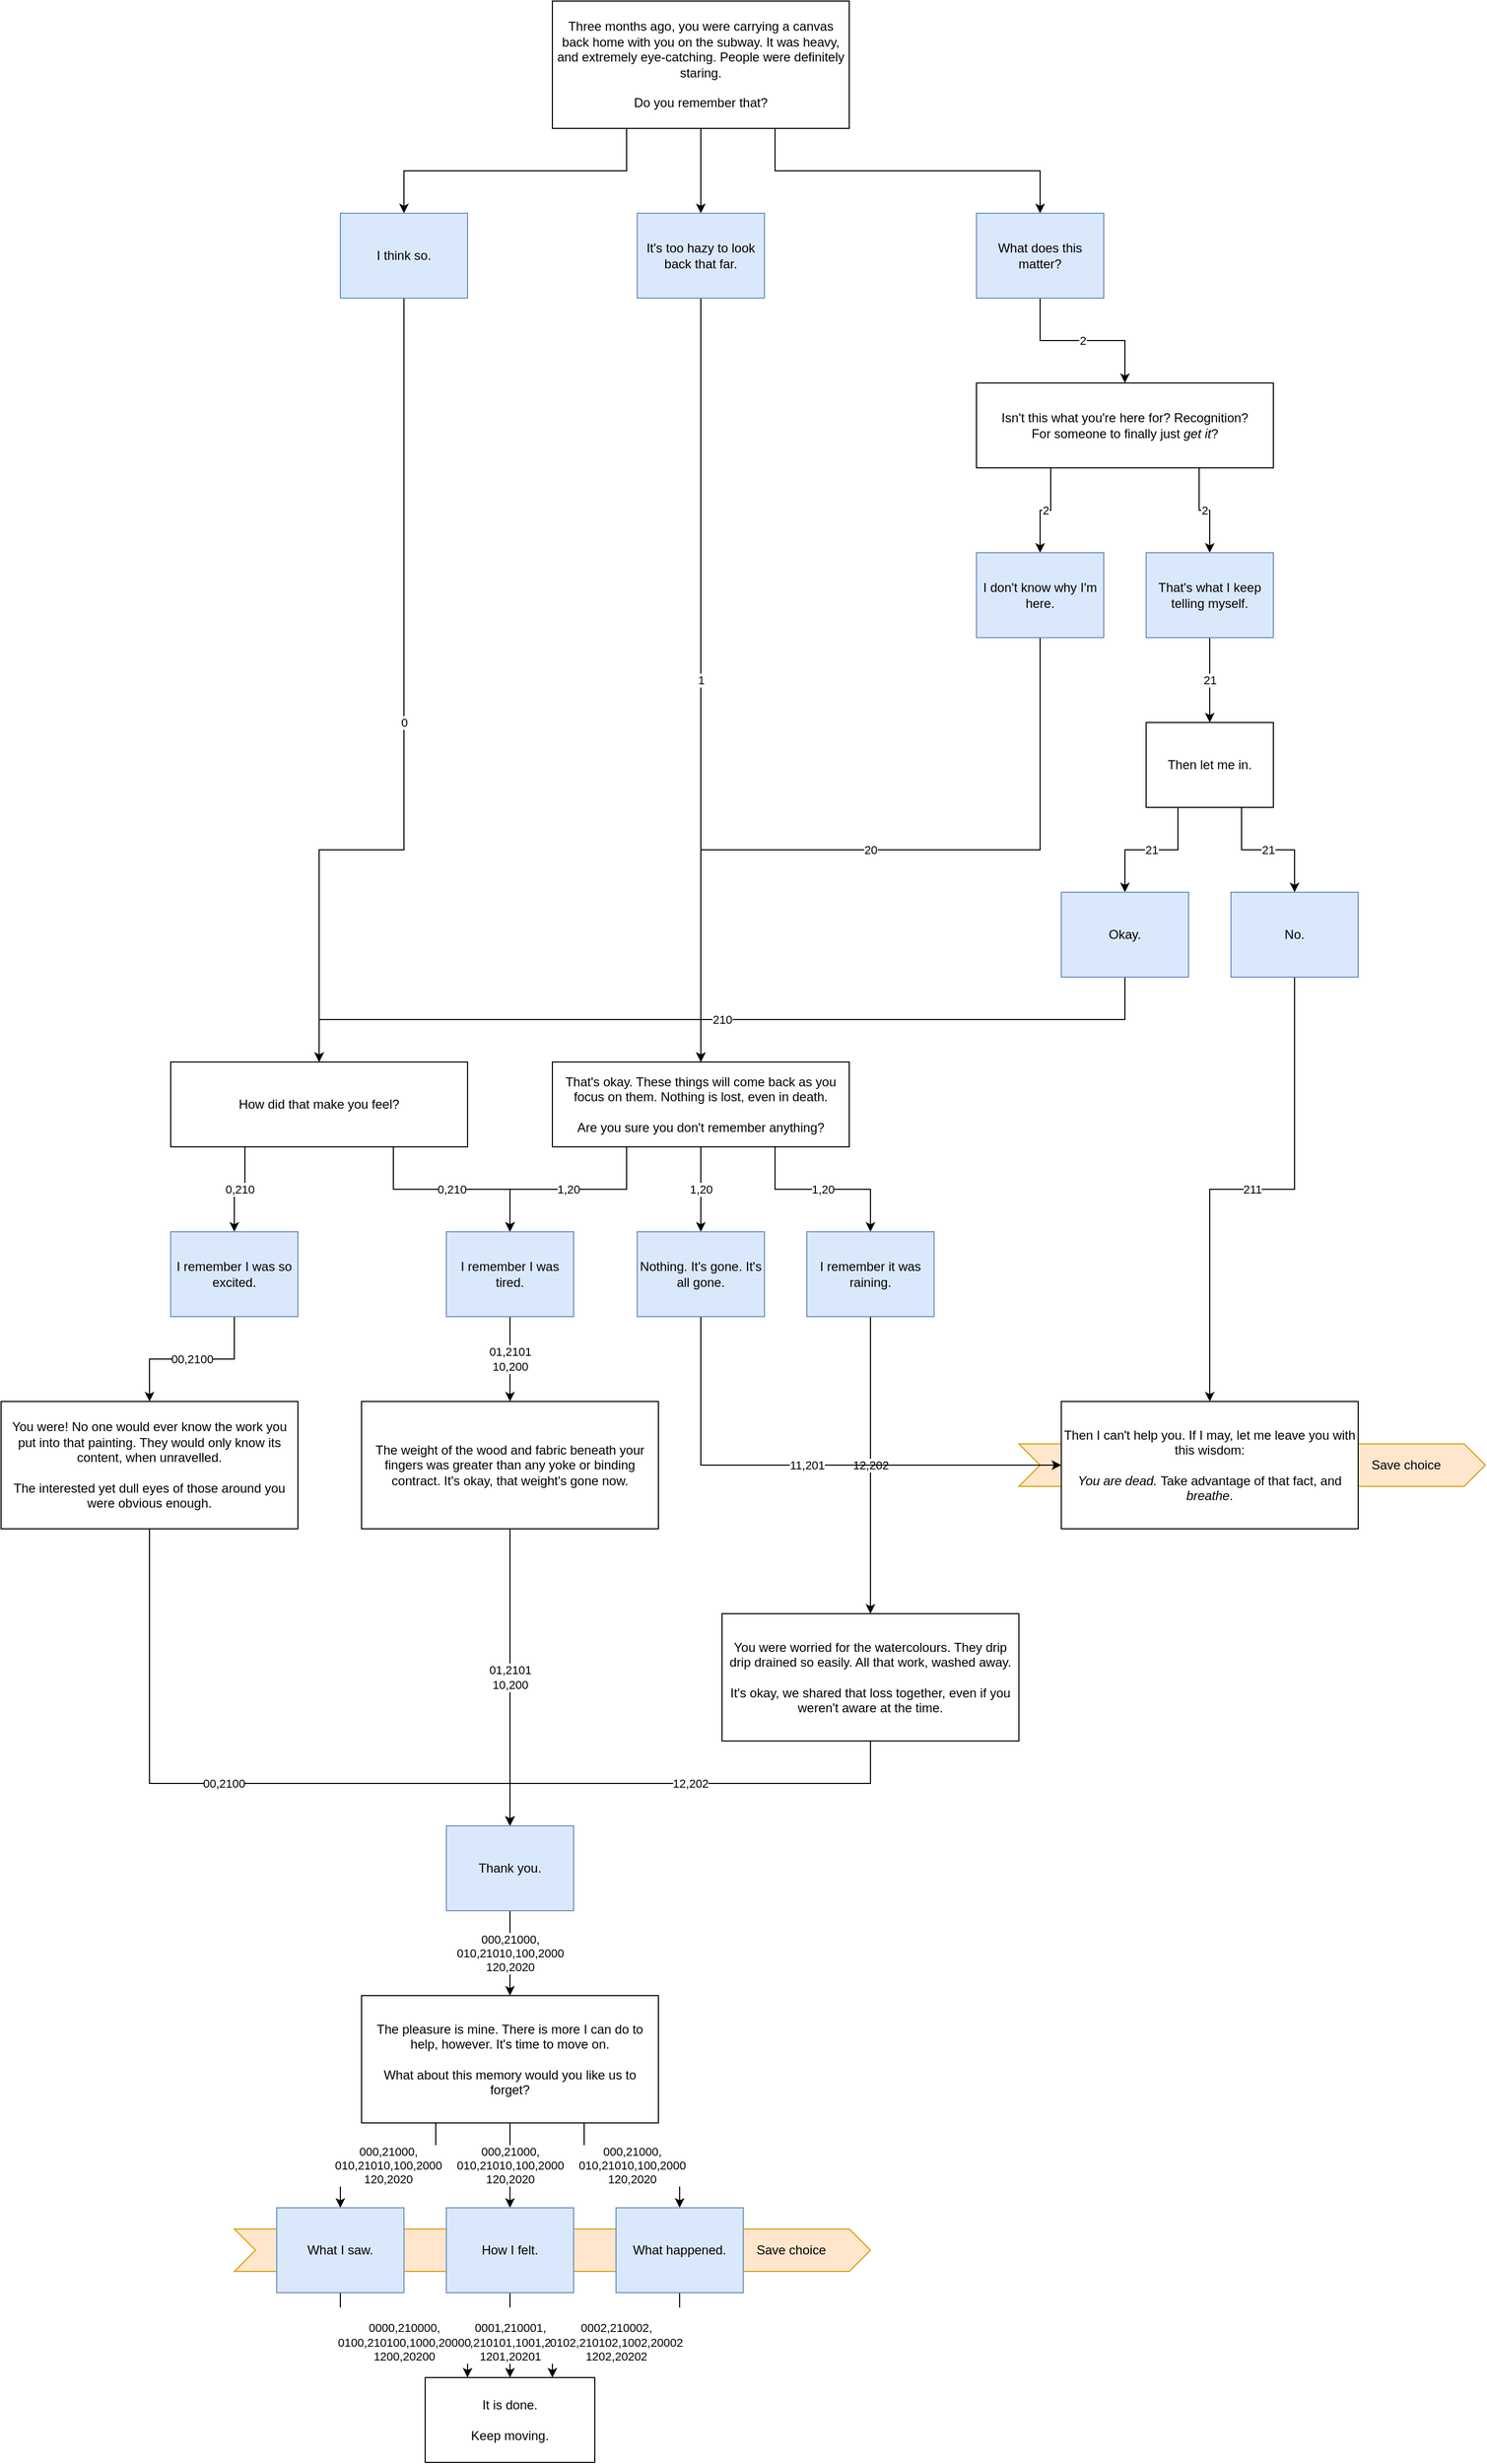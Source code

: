 <mxfile version="20.8.16" type="device"><diagram name="Page-1" id="pQX9E81zDKcZAxmBUOre"><mxGraphModel dx="2074" dy="1196" grid="1" gridSize="10" guides="1" tooltips="1" connect="1" arrows="1" fold="1" page="1" pageScale="1" pageWidth="800" pageHeight="1000" math="0" shadow="0"><root><mxCell id="0"/><mxCell id="1" parent="0"/><mxCell id="snW1mZvmBjCbT33pp-t--63" value="&lt;blockquote style=&quot;margin: 0 0 0 40px; border: none; padding: 0px;&quot;&gt;&lt;blockquote style=&quot;margin: 0 0 0 40px; border: none; padding: 0px;&quot;&gt;&lt;blockquote style=&quot;margin: 0 0 0 40px; border: none; padding: 0px;&quot;&gt;Save choice&lt;/blockquote&gt;&lt;/blockquote&gt;&lt;/blockquote&gt;" style="shape=step;perimeter=stepPerimeter;whiteSpace=wrap;html=1;fixedSize=1;fillColor=#ffe6cc;strokeColor=#d79b00;align=right;spacingRight=40;" vertex="1" parent="1"><mxGeometry x="260" y="2140" width="600" height="40" as="geometry"/></mxCell><mxCell id="snW1mZvmBjCbT33pp-t--44" value="Save choice" style="shape=step;perimeter=stepPerimeter;whiteSpace=wrap;html=1;fixedSize=1;fillColor=#ffe6cc;strokeColor=#d79b00;align=right;spacingRight=40;" vertex="1" parent="1"><mxGeometry x="1000" y="1400" width="440" height="40" as="geometry"/></mxCell><mxCell id="snW1mZvmBjCbT33pp-t--6" style="edgeStyle=orthogonalEdgeStyle;rounded=0;orthogonalLoop=1;jettySize=auto;html=1;exitX=0.25;exitY=1;exitDx=0;exitDy=0;entryX=0.5;entryY=0;entryDx=0;entryDy=0;" edge="1" parent="1" source="snW1mZvmBjCbT33pp-t--2" target="snW1mZvmBjCbT33pp-t--3"><mxGeometry relative="1" as="geometry"/></mxCell><mxCell id="snW1mZvmBjCbT33pp-t--7" style="edgeStyle=orthogonalEdgeStyle;rounded=0;orthogonalLoop=1;jettySize=auto;html=1;exitX=0.5;exitY=1;exitDx=0;exitDy=0;entryX=0.5;entryY=0;entryDx=0;entryDy=0;" edge="1" parent="1" source="snW1mZvmBjCbT33pp-t--2" target="snW1mZvmBjCbT33pp-t--4"><mxGeometry relative="1" as="geometry"/></mxCell><mxCell id="snW1mZvmBjCbT33pp-t--8" style="edgeStyle=orthogonalEdgeStyle;rounded=0;orthogonalLoop=1;jettySize=auto;html=1;exitX=0.75;exitY=1;exitDx=0;exitDy=0;entryX=0.5;entryY=0;entryDx=0;entryDy=0;" edge="1" parent="1" source="snW1mZvmBjCbT33pp-t--2" target="snW1mZvmBjCbT33pp-t--5"><mxGeometry relative="1" as="geometry"/></mxCell><mxCell id="snW1mZvmBjCbT33pp-t--2" value="Three months ago, you were carrying a canvas back home with you on the subway. It was heavy, and extremely eye-catching. People were definitely staring.&lt;br&gt;&lt;br&gt;Do you remember that?" style="rounded=0;whiteSpace=wrap;html=1;" vertex="1" parent="1"><mxGeometry x="560" y="40" width="280" height="120" as="geometry"/></mxCell><mxCell id="snW1mZvmBjCbT33pp-t--13" value="0" style="edgeStyle=orthogonalEdgeStyle;rounded=0;orthogonalLoop=1;jettySize=auto;html=1;exitX=0.5;exitY=1;exitDx=0;exitDy=0;entryX=0.5;entryY=0;entryDx=0;entryDy=0;" edge="1" parent="1" source="snW1mZvmBjCbT33pp-t--3" target="snW1mZvmBjCbT33pp-t--9"><mxGeometry relative="1" as="geometry"><Array as="points"><mxPoint x="420" y="840"/><mxPoint x="340" y="840"/></Array></mxGeometry></mxCell><mxCell id="snW1mZvmBjCbT33pp-t--3" value="I think so." style="rounded=0;whiteSpace=wrap;html=1;fillColor=#dae8fc;strokeColor=#6c8ebf;" vertex="1" parent="1"><mxGeometry x="360" y="240" width="120" height="80" as="geometry"/></mxCell><mxCell id="snW1mZvmBjCbT33pp-t--14" value="1" style="edgeStyle=orthogonalEdgeStyle;rounded=0;orthogonalLoop=1;jettySize=auto;html=1;exitX=0.5;exitY=1;exitDx=0;exitDy=0;entryX=0.5;entryY=0;entryDx=0;entryDy=0;" edge="1" parent="1" source="snW1mZvmBjCbT33pp-t--4" target="snW1mZvmBjCbT33pp-t--10"><mxGeometry relative="1" as="geometry"/></mxCell><mxCell id="snW1mZvmBjCbT33pp-t--4" value="It's too hazy to look back that far." style="rounded=0;whiteSpace=wrap;html=1;fillColor=#dae8fc;strokeColor=#6c8ebf;" vertex="1" parent="1"><mxGeometry x="640" y="240" width="120" height="80" as="geometry"/></mxCell><mxCell id="snW1mZvmBjCbT33pp-t--15" value="2" style="edgeStyle=orthogonalEdgeStyle;rounded=0;orthogonalLoop=1;jettySize=auto;html=1;exitX=0.5;exitY=1;exitDx=0;exitDy=0;entryX=0.5;entryY=0;entryDx=0;entryDy=0;" edge="1" parent="1" source="snW1mZvmBjCbT33pp-t--5" target="snW1mZvmBjCbT33pp-t--11"><mxGeometry relative="1" as="geometry"/></mxCell><mxCell id="snW1mZvmBjCbT33pp-t--5" value="What does this matter?" style="rounded=0;whiteSpace=wrap;html=1;fillColor=#dae8fc;strokeColor=#6c8ebf;" vertex="1" parent="1"><mxGeometry x="960" y="240" width="120" height="80" as="geometry"/></mxCell><mxCell id="snW1mZvmBjCbT33pp-t--24" value="0,210" style="edgeStyle=orthogonalEdgeStyle;rounded=0;orthogonalLoop=1;jettySize=auto;html=1;exitX=0.75;exitY=1;exitDx=0;exitDy=0;entryX=0.5;entryY=0;entryDx=0;entryDy=0;" edge="1" parent="1" source="snW1mZvmBjCbT33pp-t--9" target="snW1mZvmBjCbT33pp-t--17"><mxGeometry relative="1" as="geometry"/></mxCell><mxCell id="snW1mZvmBjCbT33pp-t--26" value="0,210" style="edgeStyle=orthogonalEdgeStyle;rounded=0;orthogonalLoop=1;jettySize=auto;html=1;exitX=0.25;exitY=1;exitDx=0;exitDy=0;entryX=0.5;entryY=0;entryDx=0;entryDy=0;" edge="1" parent="1" source="snW1mZvmBjCbT33pp-t--9" target="snW1mZvmBjCbT33pp-t--25"><mxGeometry relative="1" as="geometry"/></mxCell><mxCell id="snW1mZvmBjCbT33pp-t--9" value="How did that make you feel?" style="rounded=0;whiteSpace=wrap;html=1;" vertex="1" parent="1"><mxGeometry x="200" y="1040" width="280" height="80" as="geometry"/></mxCell><mxCell id="snW1mZvmBjCbT33pp-t--19" value="1,20" style="edgeStyle=orthogonalEdgeStyle;rounded=0;orthogonalLoop=1;jettySize=auto;html=1;exitX=0.5;exitY=1;exitDx=0;exitDy=0;entryX=0.5;entryY=0;entryDx=0;entryDy=0;" edge="1" parent="1" source="snW1mZvmBjCbT33pp-t--10" target="snW1mZvmBjCbT33pp-t--18"><mxGeometry relative="1" as="geometry"/></mxCell><mxCell id="snW1mZvmBjCbT33pp-t--22" value="1,20" style="edgeStyle=orthogonalEdgeStyle;rounded=0;orthogonalLoop=1;jettySize=auto;html=1;exitX=0.25;exitY=1;exitDx=0;exitDy=0;entryX=0.5;entryY=0;entryDx=0;entryDy=0;" edge="1" parent="1" source="snW1mZvmBjCbT33pp-t--10" target="snW1mZvmBjCbT33pp-t--17"><mxGeometry relative="1" as="geometry"/></mxCell><mxCell id="snW1mZvmBjCbT33pp-t--23" value="1,20" style="edgeStyle=orthogonalEdgeStyle;rounded=0;orthogonalLoop=1;jettySize=auto;html=1;exitX=0.75;exitY=1;exitDx=0;exitDy=0;entryX=0.5;entryY=0;entryDx=0;entryDy=0;" edge="1" parent="1" source="snW1mZvmBjCbT33pp-t--10" target="snW1mZvmBjCbT33pp-t--16"><mxGeometry relative="1" as="geometry"/></mxCell><mxCell id="snW1mZvmBjCbT33pp-t--10" value="That's okay. These things will come back as you focus on them. Nothing is lost, even in death.&lt;br&gt;&lt;br&gt;Are you sure you don't remember anything?" style="rounded=0;whiteSpace=wrap;html=1;" vertex="1" parent="1"><mxGeometry x="560" y="1040" width="280" height="80" as="geometry"/></mxCell><mxCell id="snW1mZvmBjCbT33pp-t--30" value="2" style="edgeStyle=orthogonalEdgeStyle;rounded=0;orthogonalLoop=1;jettySize=auto;html=1;exitX=0.25;exitY=1;exitDx=0;exitDy=0;entryX=0.5;entryY=0;entryDx=0;entryDy=0;" edge="1" parent="1" source="snW1mZvmBjCbT33pp-t--11" target="snW1mZvmBjCbT33pp-t--28"><mxGeometry relative="1" as="geometry"/></mxCell><mxCell id="snW1mZvmBjCbT33pp-t--31" value="2" style="edgeStyle=orthogonalEdgeStyle;rounded=0;orthogonalLoop=1;jettySize=auto;html=1;exitX=0.75;exitY=1;exitDx=0;exitDy=0;entryX=0.5;entryY=0;entryDx=0;entryDy=0;" edge="1" parent="1" source="snW1mZvmBjCbT33pp-t--11" target="snW1mZvmBjCbT33pp-t--29"><mxGeometry relative="1" as="geometry"/></mxCell><mxCell id="snW1mZvmBjCbT33pp-t--11" value="Isn't this what you're here for? Recognition?&lt;br&gt;For someone to finally just &lt;i&gt;get it&lt;/i&gt;?" style="rounded=0;whiteSpace=wrap;html=1;" vertex="1" parent="1"><mxGeometry x="960" y="400" width="280" height="80" as="geometry"/></mxCell><mxCell id="snW1mZvmBjCbT33pp-t--48" value="12,202" style="edgeStyle=orthogonalEdgeStyle;rounded=0;orthogonalLoop=1;jettySize=auto;html=1;exitX=0.5;exitY=1;exitDx=0;exitDy=0;entryX=0.5;entryY=0;entryDx=0;entryDy=0;" edge="1" parent="1" source="snW1mZvmBjCbT33pp-t--16" target="snW1mZvmBjCbT33pp-t--47"><mxGeometry relative="1" as="geometry"/></mxCell><mxCell id="snW1mZvmBjCbT33pp-t--16" value="I remember it was raining." style="rounded=0;whiteSpace=wrap;html=1;fillColor=#dae8fc;strokeColor=#6c8ebf;" vertex="1" parent="1"><mxGeometry x="800" y="1200" width="120" height="80" as="geometry"/></mxCell><mxCell id="snW1mZvmBjCbT33pp-t--49" value="01,2101&lt;br&gt;10,200" style="edgeStyle=orthogonalEdgeStyle;rounded=0;orthogonalLoop=1;jettySize=auto;html=1;exitX=0.5;exitY=1;exitDx=0;exitDy=0;entryX=0.5;entryY=0;entryDx=0;entryDy=0;" edge="1" parent="1" source="snW1mZvmBjCbT33pp-t--17" target="snW1mZvmBjCbT33pp-t--46"><mxGeometry relative="1" as="geometry"><mxPoint as="offset"/></mxGeometry></mxCell><mxCell id="snW1mZvmBjCbT33pp-t--17" value="I remember I was tired." style="rounded=0;whiteSpace=wrap;html=1;fillColor=#dae8fc;strokeColor=#6c8ebf;" vertex="1" parent="1"><mxGeometry x="460" y="1200" width="120" height="80" as="geometry"/></mxCell><mxCell id="snW1mZvmBjCbT33pp-t--43" value="11,201" style="edgeStyle=orthogonalEdgeStyle;rounded=0;orthogonalLoop=1;jettySize=auto;html=1;exitX=0.5;exitY=1;exitDx=0;exitDy=0;entryX=0;entryY=0.5;entryDx=0;entryDy=0;" edge="1" parent="1" source="snW1mZvmBjCbT33pp-t--18" target="snW1mZvmBjCbT33pp-t--41"><mxGeometry relative="1" as="geometry"/></mxCell><mxCell id="snW1mZvmBjCbT33pp-t--18" value="Nothing. It's gone. It's all gone." style="rounded=0;whiteSpace=wrap;html=1;fillColor=#dae8fc;strokeColor=#6c8ebf;" vertex="1" parent="1"><mxGeometry x="640" y="1200" width="120" height="80" as="geometry"/></mxCell><mxCell id="snW1mZvmBjCbT33pp-t--50" value="00,2100" style="edgeStyle=orthogonalEdgeStyle;rounded=0;orthogonalLoop=1;jettySize=auto;html=1;exitX=0.5;exitY=1;exitDx=0;exitDy=0;entryX=0.5;entryY=0;entryDx=0;entryDy=0;" edge="1" parent="1" source="snW1mZvmBjCbT33pp-t--25" target="snW1mZvmBjCbT33pp-t--45"><mxGeometry relative="1" as="geometry"/></mxCell><mxCell id="snW1mZvmBjCbT33pp-t--25" value="I remember I was so excited." style="rounded=0;whiteSpace=wrap;html=1;fillColor=#dae8fc;strokeColor=#6c8ebf;" vertex="1" parent="1"><mxGeometry x="200" y="1200" width="120" height="80" as="geometry"/></mxCell><mxCell id="snW1mZvmBjCbT33pp-t--32" value="20" style="edgeStyle=orthogonalEdgeStyle;rounded=0;orthogonalLoop=1;jettySize=auto;html=1;exitX=0.5;exitY=1;exitDx=0;exitDy=0;entryX=0.5;entryY=0;entryDx=0;entryDy=0;" edge="1" parent="1" source="snW1mZvmBjCbT33pp-t--28" target="snW1mZvmBjCbT33pp-t--10"><mxGeometry relative="1" as="geometry"/></mxCell><mxCell id="snW1mZvmBjCbT33pp-t--28" value="I don't know why I'm here." style="rounded=0;whiteSpace=wrap;html=1;fillColor=#dae8fc;strokeColor=#6c8ebf;" vertex="1" parent="1"><mxGeometry x="960" y="560" width="120" height="80" as="geometry"/></mxCell><mxCell id="snW1mZvmBjCbT33pp-t--34" value="21" style="edgeStyle=orthogonalEdgeStyle;rounded=0;orthogonalLoop=1;jettySize=auto;html=1;exitX=0.5;exitY=1;exitDx=0;exitDy=0;entryX=0.5;entryY=0;entryDx=0;entryDy=0;" edge="1" parent="1" source="snW1mZvmBjCbT33pp-t--29" target="snW1mZvmBjCbT33pp-t--33"><mxGeometry relative="1" as="geometry"/></mxCell><mxCell id="snW1mZvmBjCbT33pp-t--29" value="That's what I keep telling myself." style="rounded=0;whiteSpace=wrap;html=1;fillColor=#dae8fc;strokeColor=#6c8ebf;" vertex="1" parent="1"><mxGeometry x="1120" y="560" width="120" height="80" as="geometry"/></mxCell><mxCell id="snW1mZvmBjCbT33pp-t--37" value="21" style="edgeStyle=orthogonalEdgeStyle;rounded=0;orthogonalLoop=1;jettySize=auto;html=1;exitX=0.25;exitY=1;exitDx=0;exitDy=0;entryX=0.5;entryY=0;entryDx=0;entryDy=0;" edge="1" parent="1" source="snW1mZvmBjCbT33pp-t--33" target="snW1mZvmBjCbT33pp-t--35"><mxGeometry relative="1" as="geometry"/></mxCell><mxCell id="snW1mZvmBjCbT33pp-t--38" value="21" style="edgeStyle=orthogonalEdgeStyle;rounded=0;orthogonalLoop=1;jettySize=auto;html=1;exitX=0.75;exitY=1;exitDx=0;exitDy=0;entryX=0.5;entryY=0;entryDx=0;entryDy=0;" edge="1" parent="1" source="snW1mZvmBjCbT33pp-t--33" target="snW1mZvmBjCbT33pp-t--36"><mxGeometry relative="1" as="geometry"/></mxCell><mxCell id="snW1mZvmBjCbT33pp-t--33" value="Then let me in." style="rounded=0;whiteSpace=wrap;html=1;" vertex="1" parent="1"><mxGeometry x="1120" y="720" width="120" height="80" as="geometry"/></mxCell><mxCell id="snW1mZvmBjCbT33pp-t--40" value="210" style="edgeStyle=orthogonalEdgeStyle;rounded=0;orthogonalLoop=1;jettySize=auto;html=1;exitX=0.5;exitY=1;exitDx=0;exitDy=0;entryX=0.5;entryY=0;entryDx=0;entryDy=0;" edge="1" parent="1" source="snW1mZvmBjCbT33pp-t--35" target="snW1mZvmBjCbT33pp-t--9"><mxGeometry relative="1" as="geometry"/></mxCell><mxCell id="snW1mZvmBjCbT33pp-t--35" value="Okay." style="rounded=0;whiteSpace=wrap;html=1;fillColor=#dae8fc;strokeColor=#6c8ebf;" vertex="1" parent="1"><mxGeometry x="1040" y="880" width="120" height="80" as="geometry"/></mxCell><mxCell id="snW1mZvmBjCbT33pp-t--42" value="211" style="edgeStyle=orthogonalEdgeStyle;rounded=0;orthogonalLoop=1;jettySize=auto;html=1;exitX=0.5;exitY=1;exitDx=0;exitDy=0;entryX=0.5;entryY=0;entryDx=0;entryDy=0;" edge="1" parent="1" source="snW1mZvmBjCbT33pp-t--36" target="snW1mZvmBjCbT33pp-t--41"><mxGeometry relative="1" as="geometry"/></mxCell><mxCell id="snW1mZvmBjCbT33pp-t--36" value="No." style="rounded=0;whiteSpace=wrap;html=1;fillColor=#dae8fc;strokeColor=#6c8ebf;" vertex="1" parent="1"><mxGeometry x="1200" y="880" width="120" height="80" as="geometry"/></mxCell><mxCell id="snW1mZvmBjCbT33pp-t--41" value="Then I can't help you. If I may, let me leave you with this wisdom:&lt;br&gt;&lt;br&gt;&lt;i&gt;You are dead. &lt;/i&gt;Take advantage of that fact, and &lt;i&gt;breathe&lt;/i&gt;." style="rounded=0;whiteSpace=wrap;html=1;" vertex="1" parent="1"><mxGeometry x="1040" y="1360" width="280" height="120" as="geometry"/></mxCell><mxCell id="snW1mZvmBjCbT33pp-t--53" value="00,2100" style="edgeStyle=orthogonalEdgeStyle;rounded=0;orthogonalLoop=1;jettySize=auto;html=1;exitX=0.5;exitY=1;exitDx=0;exitDy=0;" edge="1" parent="1" source="snW1mZvmBjCbT33pp-t--45"><mxGeometry relative="1" as="geometry"><mxPoint x="520" y="1760" as="targetPoint"/><Array as="points"><mxPoint x="180" y="1720"/><mxPoint x="520" y="1720"/></Array></mxGeometry></mxCell><mxCell id="snW1mZvmBjCbT33pp-t--45" value="You were! No one would ever know the work you put into that painting. They would only know its content, when unravelled.&lt;br&gt;&lt;br&gt;The interested yet dull eyes of those around you were obvious enough." style="rounded=0;whiteSpace=wrap;html=1;" vertex="1" parent="1"><mxGeometry x="40" y="1360" width="280" height="120" as="geometry"/></mxCell><mxCell id="snW1mZvmBjCbT33pp-t--52" value="01,2101&lt;br style=&quot;border-color: var(--border-color);&quot;&gt;10,200" style="edgeStyle=orthogonalEdgeStyle;rounded=0;orthogonalLoop=1;jettySize=auto;html=1;exitX=0.5;exitY=1;exitDx=0;exitDy=0;entryX=0.5;entryY=0;entryDx=0;entryDy=0;" edge="1" parent="1" source="snW1mZvmBjCbT33pp-t--46" target="snW1mZvmBjCbT33pp-t--51"><mxGeometry relative="1" as="geometry"/></mxCell><mxCell id="snW1mZvmBjCbT33pp-t--46" value="The weight of the wood and fabric beneath your fingers was greater than any yoke or binding contract. It's okay, that weight's gone now." style="rounded=0;whiteSpace=wrap;html=1;" vertex="1" parent="1"><mxGeometry x="380" y="1360" width="280" height="120" as="geometry"/></mxCell><mxCell id="snW1mZvmBjCbT33pp-t--54" value="12,202" style="edgeStyle=orthogonalEdgeStyle;rounded=0;orthogonalLoop=1;jettySize=auto;html=1;exitX=0.5;exitY=1;exitDx=0;exitDy=0;entryX=0.5;entryY=0;entryDx=0;entryDy=0;" edge="1" parent="1" source="snW1mZvmBjCbT33pp-t--47" target="snW1mZvmBjCbT33pp-t--51"><mxGeometry relative="1" as="geometry"/></mxCell><mxCell id="snW1mZvmBjCbT33pp-t--47" value="You were worried for the watercolours. They drip drip drained so easily. All that work, washed away.&lt;br&gt;&lt;br&gt;It's okay, we shared that loss together, even if you weren't aware at the time." style="rounded=0;whiteSpace=wrap;html=1;" vertex="1" parent="1"><mxGeometry x="720" y="1560" width="280" height="120" as="geometry"/></mxCell><mxCell id="snW1mZvmBjCbT33pp-t--56" value="000,21000,&lt;br&gt;010,21010,100,2000&lt;br&gt;120,2020" style="edgeStyle=orthogonalEdgeStyle;rounded=0;orthogonalLoop=1;jettySize=auto;html=1;exitX=0.5;exitY=1;exitDx=0;exitDy=0;entryX=0.5;entryY=0;entryDx=0;entryDy=0;" edge="1" parent="1" source="snW1mZvmBjCbT33pp-t--51" target="snW1mZvmBjCbT33pp-t--55"><mxGeometry relative="1" as="geometry"/></mxCell><mxCell id="snW1mZvmBjCbT33pp-t--51" value="Thank you." style="rounded=0;whiteSpace=wrap;html=1;fillColor=#dae8fc;strokeColor=#6c8ebf;" vertex="1" parent="1"><mxGeometry x="460" y="1760" width="120" height="80" as="geometry"/></mxCell><mxCell id="snW1mZvmBjCbT33pp-t--60" value="000,21000,&lt;br style=&quot;border-color: var(--border-color);&quot;&gt;010,21010,100,2000&lt;br style=&quot;border-color: var(--border-color);&quot;&gt;120,2020" style="edgeStyle=orthogonalEdgeStyle;rounded=0;orthogonalLoop=1;jettySize=auto;html=1;exitX=0.25;exitY=1;exitDx=0;exitDy=0;entryX=0.5;entryY=0;entryDx=0;entryDy=0;" edge="1" parent="1" source="snW1mZvmBjCbT33pp-t--55" target="snW1mZvmBjCbT33pp-t--58"><mxGeometry relative="1" as="geometry"/></mxCell><mxCell id="snW1mZvmBjCbT33pp-t--61" value="000,21000,&lt;br style=&quot;border-color: var(--border-color);&quot;&gt;010,21010,100,2000&lt;br style=&quot;border-color: var(--border-color);&quot;&gt;120,2020" style="edgeStyle=orthogonalEdgeStyle;rounded=0;orthogonalLoop=1;jettySize=auto;html=1;exitX=0.5;exitY=1;exitDx=0;exitDy=0;entryX=0.5;entryY=0;entryDx=0;entryDy=0;" edge="1" parent="1" source="snW1mZvmBjCbT33pp-t--55" target="snW1mZvmBjCbT33pp-t--57"><mxGeometry relative="1" as="geometry"/></mxCell><mxCell id="snW1mZvmBjCbT33pp-t--62" value="000,21000,&lt;br style=&quot;border-color: var(--border-color);&quot;&gt;010,21010,100,2000&lt;br style=&quot;border-color: var(--border-color);&quot;&gt;120,2020" style="edgeStyle=orthogonalEdgeStyle;rounded=0;orthogonalLoop=1;jettySize=auto;html=1;exitX=0.75;exitY=1;exitDx=0;exitDy=0;entryX=0.5;entryY=0;entryDx=0;entryDy=0;" edge="1" parent="1" source="snW1mZvmBjCbT33pp-t--55" target="snW1mZvmBjCbT33pp-t--59"><mxGeometry relative="1" as="geometry"/></mxCell><mxCell id="snW1mZvmBjCbT33pp-t--55" value="The pleasure is mine. There is more I can do to help, however. It's time to move on.&lt;br&gt;&lt;br&gt;What about this memory would you like us to forget?" style="rounded=0;whiteSpace=wrap;html=1;" vertex="1" parent="1"><mxGeometry x="380" y="1920" width="280" height="120" as="geometry"/></mxCell><mxCell id="snW1mZvmBjCbT33pp-t--66" value="&lt;br style=&quot;border-color: var(--border-color);&quot;&gt;0001,210001,&lt;br style=&quot;border-color: var(--border-color);&quot;&gt;&lt;span style=&quot;border-color: var(--border-color);&quot;&gt;0101,210101,1001,20001&lt;/span&gt;&lt;br style=&quot;border-color: var(--border-color);&quot;&gt;&lt;span style=&quot;border-color: var(--border-color);&quot;&gt;1201,20201&lt;/span&gt;" style="edgeStyle=orthogonalEdgeStyle;rounded=0;orthogonalLoop=1;jettySize=auto;html=1;exitX=0.5;exitY=1;exitDx=0;exitDy=0;entryX=0.5;entryY=0;entryDx=0;entryDy=0;" edge="1" parent="1" source="snW1mZvmBjCbT33pp-t--57" target="snW1mZvmBjCbT33pp-t--64"><mxGeometry relative="1" as="geometry"><mxPoint as="offset"/></mxGeometry></mxCell><mxCell id="snW1mZvmBjCbT33pp-t--57" value="How I felt." style="rounded=0;whiteSpace=wrap;html=1;fillColor=#dae8fc;strokeColor=#6c8ebf;" vertex="1" parent="1"><mxGeometry x="460" y="2120" width="120" height="80" as="geometry"/></mxCell><mxCell id="snW1mZvmBjCbT33pp-t--65" value="&lt;br&gt;&lt;span style=&quot;color: rgb(0, 0, 0); font-family: Helvetica; font-size: 11px; font-style: normal; font-variant-ligatures: normal; font-variant-caps: normal; font-weight: 400; letter-spacing: normal; orphans: 2; text-align: center; text-indent: 0px; text-transform: none; widows: 2; word-spacing: 0px; -webkit-text-stroke-width: 0px; background-color: rgb(255, 255, 255); text-decoration-thickness: initial; text-decoration-style: initial; text-decoration-color: initial; float: none; display: inline !important;&quot;&gt;0000,210000,&lt;/span&gt;&lt;br style=&quot;border-color: var(--border-color); color: rgb(0, 0, 0); font-family: Helvetica; font-size: 11px; font-style: normal; font-variant-ligatures: normal; font-variant-caps: normal; font-weight: 400; letter-spacing: normal; orphans: 2; text-align: center; text-indent: 0px; text-transform: none; widows: 2; word-spacing: 0px; -webkit-text-stroke-width: 0px; text-decoration-thickness: initial; text-decoration-style: initial; text-decoration-color: initial;&quot;&gt;&lt;span style=&quot;color: rgb(0, 0, 0); font-family: Helvetica; font-size: 11px; font-style: normal; font-variant-ligatures: normal; font-variant-caps: normal; font-weight: 400; letter-spacing: normal; orphans: 2; text-align: center; text-indent: 0px; text-transform: none; widows: 2; word-spacing: 0px; -webkit-text-stroke-width: 0px; background-color: rgb(255, 255, 255); text-decoration-thickness: initial; text-decoration-style: initial; text-decoration-color: initial; float: none; display: inline !important;&quot;&gt;0100,210100,1000,20000&lt;/span&gt;&lt;br style=&quot;border-color: var(--border-color); color: rgb(0, 0, 0); font-family: Helvetica; font-size: 11px; font-style: normal; font-variant-ligatures: normal; font-variant-caps: normal; font-weight: 400; letter-spacing: normal; orphans: 2; text-align: center; text-indent: 0px; text-transform: none; widows: 2; word-spacing: 0px; -webkit-text-stroke-width: 0px; text-decoration-thickness: initial; text-decoration-style: initial; text-decoration-color: initial;&quot;&gt;&lt;span style=&quot;color: rgb(0, 0, 0); font-family: Helvetica; font-size: 11px; font-style: normal; font-variant-ligatures: normal; font-variant-caps: normal; font-weight: 400; letter-spacing: normal; orphans: 2; text-align: center; text-indent: 0px; text-transform: none; widows: 2; word-spacing: 0px; -webkit-text-stroke-width: 0px; background-color: rgb(255, 255, 255); text-decoration-thickness: initial; text-decoration-style: initial; text-decoration-color: initial; float: none; display: inline !important;&quot;&gt;1200,20200&lt;/span&gt;&lt;br&gt;" style="edgeStyle=orthogonalEdgeStyle;rounded=0;orthogonalLoop=1;jettySize=auto;html=1;exitX=0.5;exitY=1;exitDx=0;exitDy=0;entryX=0.25;entryY=0;entryDx=0;entryDy=0;" edge="1" parent="1" source="snW1mZvmBjCbT33pp-t--58" target="snW1mZvmBjCbT33pp-t--64"><mxGeometry relative="1" as="geometry"/></mxCell><mxCell id="snW1mZvmBjCbT33pp-t--58" value="What I saw." style="rounded=0;whiteSpace=wrap;html=1;fillColor=#dae8fc;strokeColor=#6c8ebf;" vertex="1" parent="1"><mxGeometry x="300" y="2120" width="120" height="80" as="geometry"/></mxCell><mxCell id="snW1mZvmBjCbT33pp-t--67" value="&lt;br style=&quot;border-color: var(--border-color);&quot;&gt;0002,210002,&lt;br style=&quot;border-color: var(--border-color);&quot;&gt;&lt;span style=&quot;border-color: var(--border-color);&quot;&gt;0102,210102,1002,20002&lt;/span&gt;&lt;br style=&quot;border-color: var(--border-color);&quot;&gt;&lt;span style=&quot;border-color: var(--border-color);&quot;&gt;1202,20202&lt;/span&gt;" style="edgeStyle=orthogonalEdgeStyle;rounded=0;orthogonalLoop=1;jettySize=auto;html=1;exitX=0.5;exitY=1;exitDx=0;exitDy=0;entryX=0.75;entryY=0;entryDx=0;entryDy=0;" edge="1" parent="1" source="snW1mZvmBjCbT33pp-t--59" target="snW1mZvmBjCbT33pp-t--64"><mxGeometry relative="1" as="geometry"><mxPoint as="offset"/></mxGeometry></mxCell><mxCell id="snW1mZvmBjCbT33pp-t--59" value="What happened." style="rounded=0;whiteSpace=wrap;html=1;fillColor=#dae8fc;strokeColor=#6c8ebf;" vertex="1" parent="1"><mxGeometry x="620" y="2120" width="120" height="80" as="geometry"/></mxCell><mxCell id="snW1mZvmBjCbT33pp-t--64" value="It is done.&lt;br&gt;&lt;br&gt;Keep moving." style="rounded=0;whiteSpace=wrap;html=1;" vertex="1" parent="1"><mxGeometry x="440" y="2280" width="160" height="80" as="geometry"/></mxCell></root></mxGraphModel></diagram></mxfile>